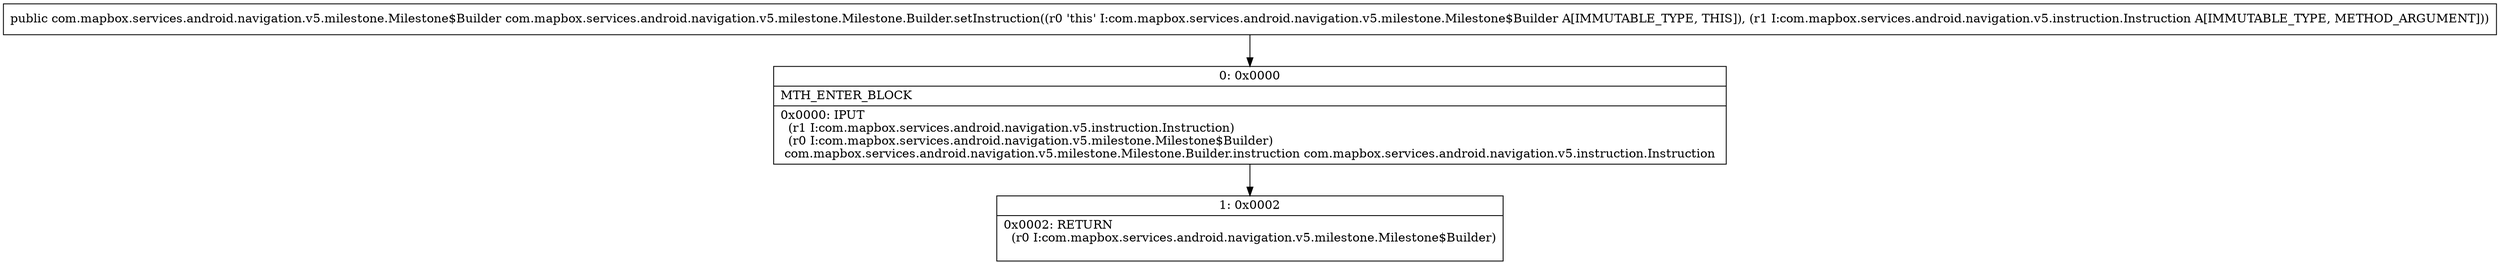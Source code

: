 digraph "CFG forcom.mapbox.services.android.navigation.v5.milestone.Milestone.Builder.setInstruction(Lcom\/mapbox\/services\/android\/navigation\/v5\/instruction\/Instruction;)Lcom\/mapbox\/services\/android\/navigation\/v5\/milestone\/Milestone$Builder;" {
Node_0 [shape=record,label="{0\:\ 0x0000|MTH_ENTER_BLOCK\l|0x0000: IPUT  \l  (r1 I:com.mapbox.services.android.navigation.v5.instruction.Instruction)\l  (r0 I:com.mapbox.services.android.navigation.v5.milestone.Milestone$Builder)\l com.mapbox.services.android.navigation.v5.milestone.Milestone.Builder.instruction com.mapbox.services.android.navigation.v5.instruction.Instruction \l}"];
Node_1 [shape=record,label="{1\:\ 0x0002|0x0002: RETURN  \l  (r0 I:com.mapbox.services.android.navigation.v5.milestone.Milestone$Builder)\l \l}"];
MethodNode[shape=record,label="{public com.mapbox.services.android.navigation.v5.milestone.Milestone$Builder com.mapbox.services.android.navigation.v5.milestone.Milestone.Builder.setInstruction((r0 'this' I:com.mapbox.services.android.navigation.v5.milestone.Milestone$Builder A[IMMUTABLE_TYPE, THIS]), (r1 I:com.mapbox.services.android.navigation.v5.instruction.Instruction A[IMMUTABLE_TYPE, METHOD_ARGUMENT])) }"];
MethodNode -> Node_0;
Node_0 -> Node_1;
}

